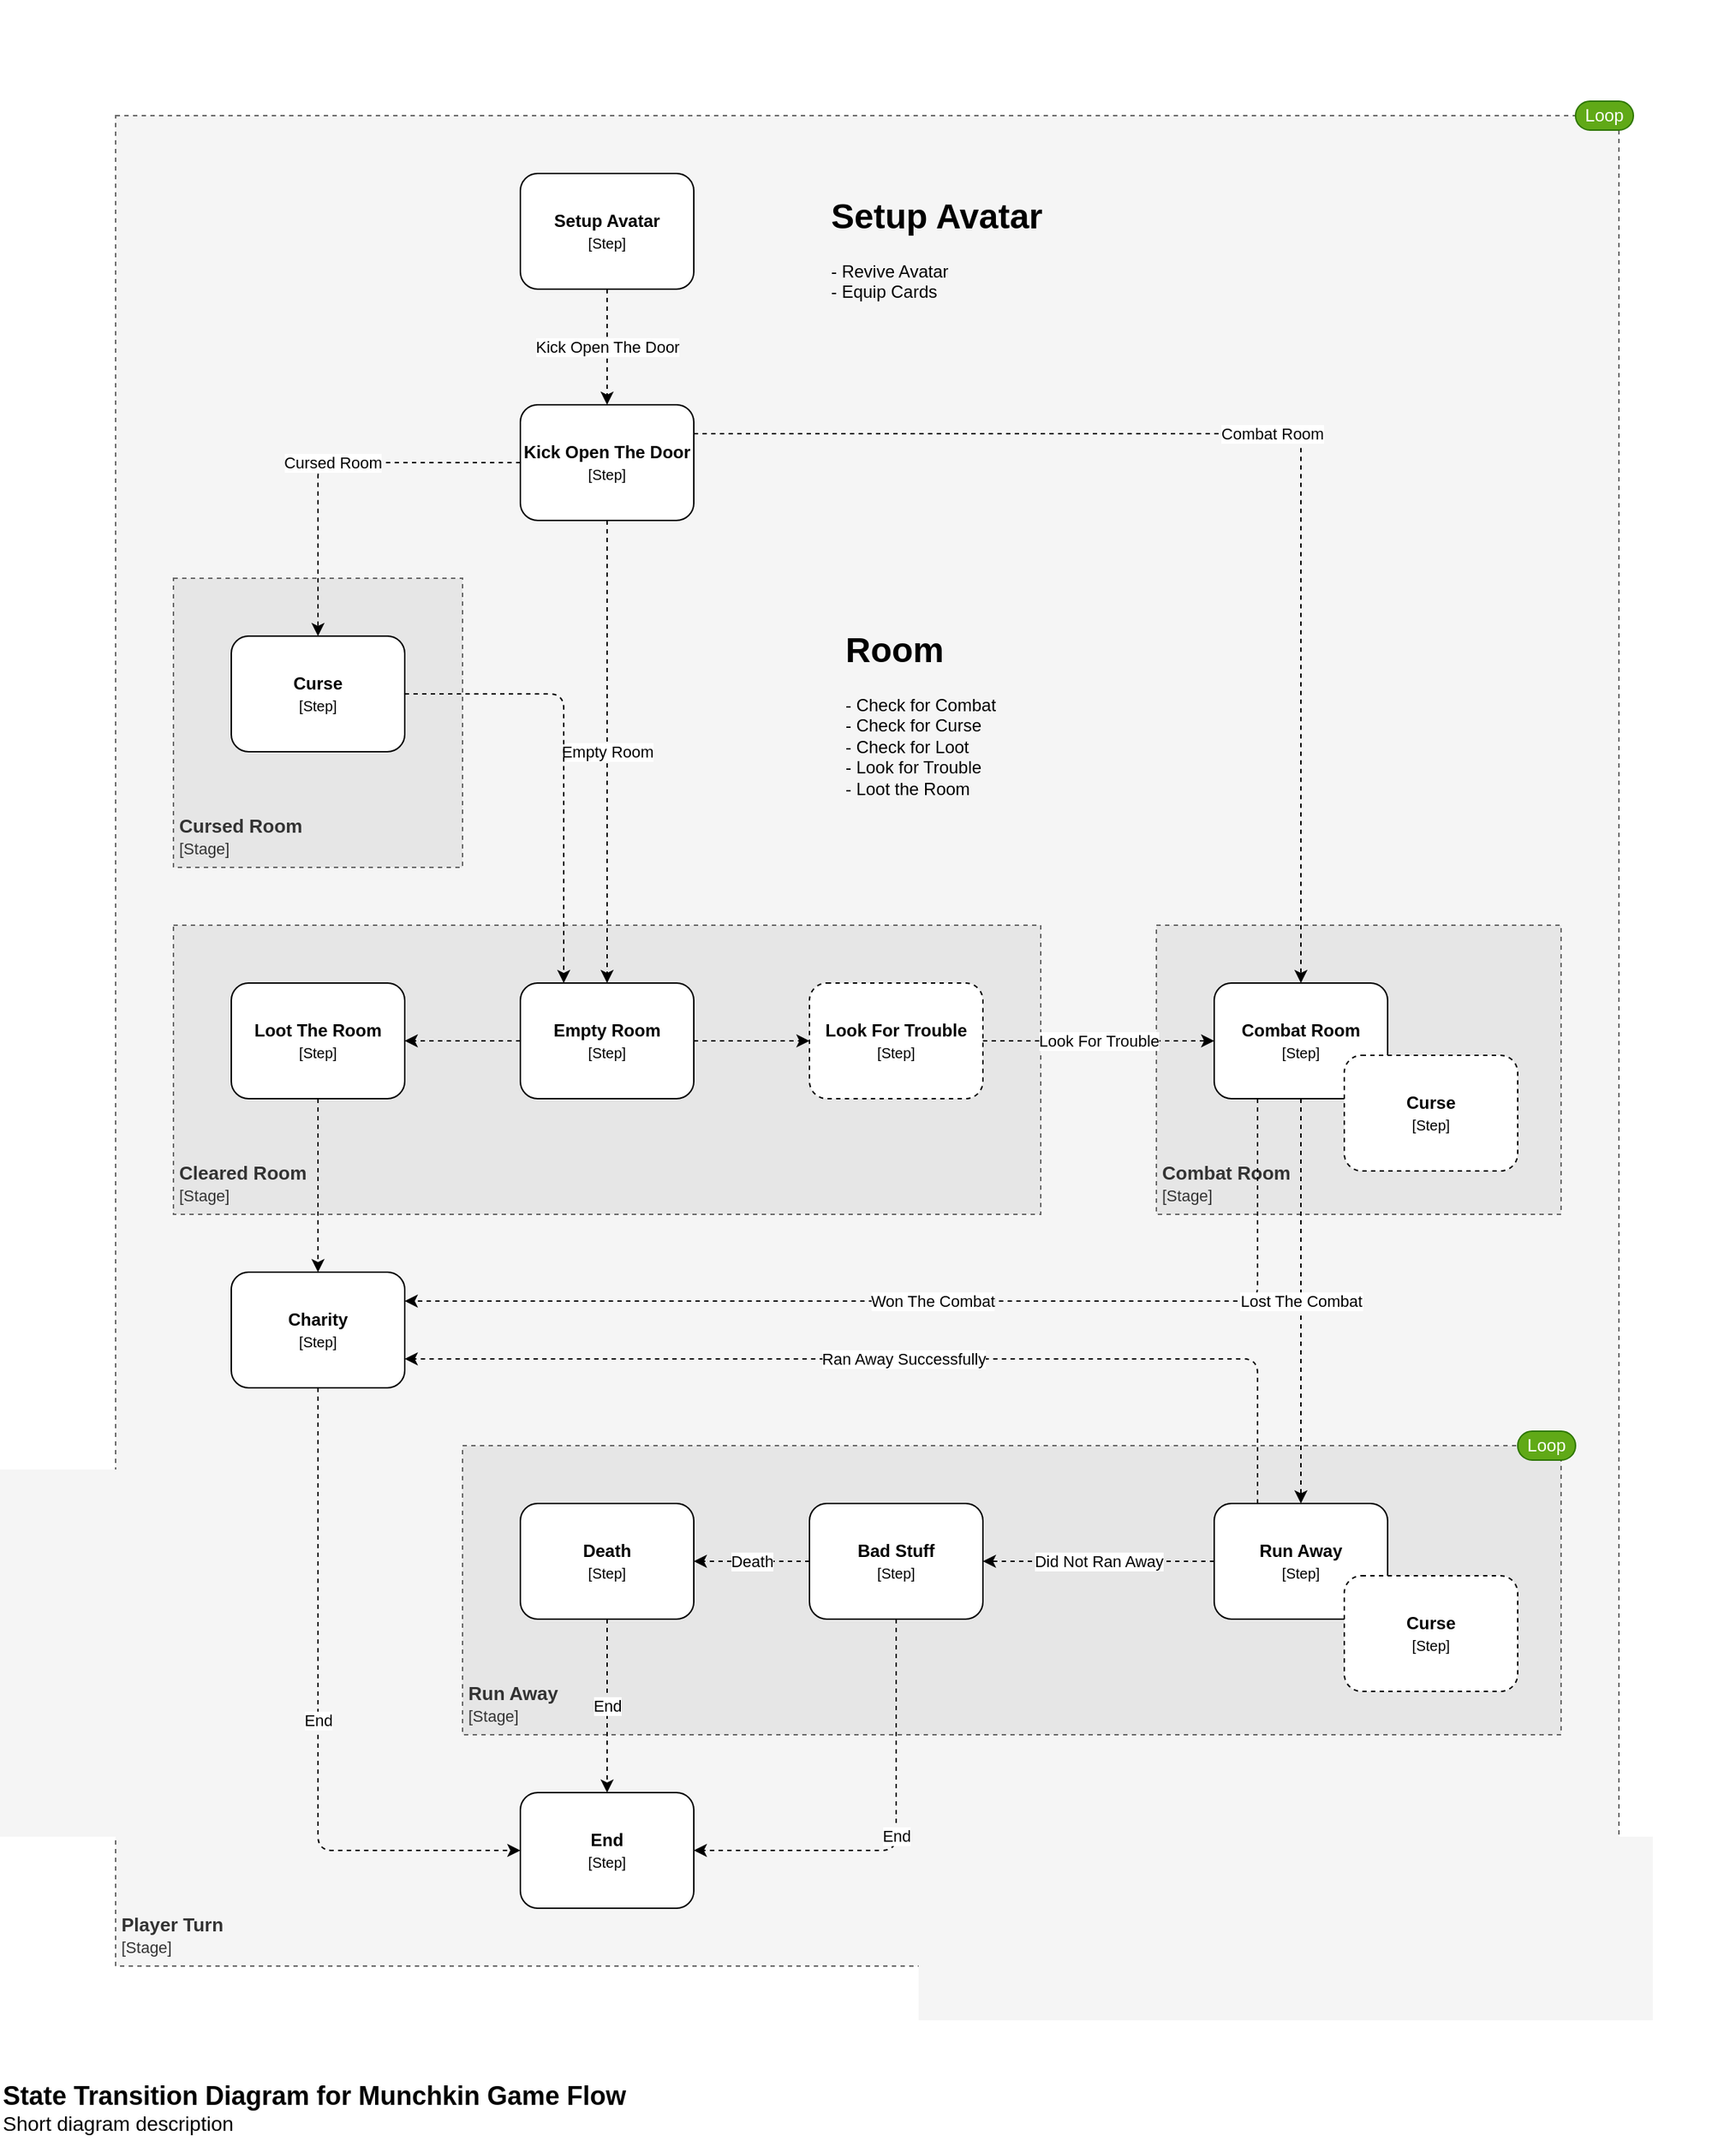 <mxfile version="14.6.13" type="device" pages="3"><diagram name="component.state.player-turn" id="JxhBDAJsWjm5EB3mhxBS"><mxGraphModel dx="1822" dy="1222" grid="1" gridSize="10" guides="1" tooltips="1" connect="1" arrows="1" fold="1" page="0" pageScale="1" pageWidth="850" pageHeight="1100" math="0" shadow="0"><root><mxCell id="R-6OiblIABBGh348gbPo-0"/><mxCell id="R-6OiblIABBGh348gbPo-1" parent="R-6OiblIABBGh348gbPo-0"/><mxCell id="R-6OiblIABBGh348gbPo-2" value="&lt;b&gt;&lt;font style=&quot;font-size: 18px&quot;&gt;State Transition Diagram for Munchkin Game Flow&lt;/font&gt;&lt;/b&gt;&lt;br&gt;&lt;font style=&quot;font-size: 14px&quot;&gt;Short diagram description&lt;/font&gt;" style="rounded=0;whiteSpace=wrap;html=1;verticalAlign=bottom;align=left;strokeColor=none;" parent="R-6OiblIABBGh348gbPo-1" vertex="1"><mxGeometry x="-280" y="-240" width="1200" height="1480" as="geometry"/></mxCell><mxCell id="gaKU9POzRm-FuLPT-XzP-1" value="&lt;b&gt;&lt;font style=&quot;font-size: 13px&quot;&gt;Player Turn&lt;/font&gt;&lt;/b&gt;&lt;br style=&quot;font-size: 12px&quot;&gt;&lt;font style=&quot;font-size: 11px&quot;&gt;[Stage]&lt;/font&gt;" style="rounded=0;whiteSpace=wrap;html=1;dashed=1;verticalAlign=bottom;align=left;fontSize=12;fontColor=#333333;spacingBottom=4;spacingLeft=2;strokeColor=#666666;fillColor=#f5f5f5;" parent="R-6OiblIABBGh348gbPo-1" vertex="1"><mxGeometry x="-200" y="-160" width="1040" height="1280" as="geometry"/></mxCell><mxCell id="R-6OiblIABBGh348gbPo-3" value="Kick Open The Door" style="endArrow=classic;html=1;dashed=1;edgeStyle=orthogonalEdgeStyle;" parent="R-6OiblIABBGh348gbPo-1" source="R-6OiblIABBGh348gbPo-20" target="R-6OiblIABBGh348gbPo-4" edge="1"><mxGeometry width="50" height="50" relative="1" as="geometry"><mxPoint x="60" y="-40" as="sourcePoint"/><mxPoint x="130" y="-50" as="targetPoint"/></mxGeometry></mxCell><mxCell id="R-6OiblIABBGh348gbPo-4" value="&lt;b&gt;Kick Open The Door&lt;br&gt;&lt;/b&gt;&lt;font style=&quot;font-size: 10px&quot;&gt;[Step]&lt;br&gt;&lt;/font&gt;" style="rounded=1;whiteSpace=wrap;html=1;align=center;" parent="R-6OiblIABBGh348gbPo-1" vertex="1"><mxGeometry x="80" y="40" width="120" height="80" as="geometry"/></mxCell><mxCell id="R-6OiblIABBGh348gbPo-13" value="&lt;b&gt;End&lt;br&gt;&lt;/b&gt;&lt;font style=&quot;font-size: 10px&quot;&gt;[Step]&lt;br&gt;&lt;/font&gt;" style="rounded=1;whiteSpace=wrap;html=1;align=center;" parent="R-6OiblIABBGh348gbPo-1" vertex="1"><mxGeometry x="80" y="1000" width="120" height="80" as="geometry"/></mxCell><mxCell id="R-6OiblIABBGh348gbPo-20" value="&lt;b&gt;Setup Avatar&lt;br&gt;&lt;/b&gt;&lt;font style=&quot;font-size: 10px&quot;&gt;[Step]&lt;br&gt;&lt;/font&gt;" style="rounded=1;whiteSpace=wrap;html=1;align=center;" parent="R-6OiblIABBGh348gbPo-1" vertex="1"><mxGeometry x="80" y="-120" width="120" height="80" as="geometry"/></mxCell><mxCell id="R-6OiblIABBGh348gbPo-24" value="&lt;b&gt;Charity&lt;br&gt;&lt;/b&gt;&lt;font style=&quot;font-size: 10px&quot;&gt;[Step]&lt;br&gt;&lt;/font&gt;" style="rounded=1;whiteSpace=wrap;html=1;align=center;" parent="R-6OiblIABBGh348gbPo-1" vertex="1"><mxGeometry x="-120" y="640" width="120" height="80" as="geometry"/></mxCell><mxCell id="R-6OiblIABBGh348gbPo-26" value="End" style="endArrow=classic;html=1;dashed=1;edgeStyle=orthogonalEdgeStyle;exitX=0.5;exitY=1;exitDx=0;exitDy=0;entryX=0;entryY=0.5;entryDx=0;entryDy=0;" parent="R-6OiblIABBGh348gbPo-1" source="R-6OiblIABBGh348gbPo-24" target="R-6OiblIABBGh348gbPo-13" edge="1"><mxGeometry width="50" height="50" relative="1" as="geometry"><mxPoint x="-670" y="930" as="sourcePoint"/><mxPoint x="-590" y="850" as="targetPoint"/></mxGeometry></mxCell><mxCell id="R-6OiblIABBGh348gbPo-29" value="&lt;h1&gt;Setup Avatar&lt;/h1&gt;&lt;p&gt;- Revive Avatar&lt;br&gt;- Equip Cards&lt;/p&gt;" style="text;html=1;strokeColor=none;fillColor=none;spacing=5;spacingTop=-20;whiteSpace=wrap;overflow=hidden;rounded=0;" parent="R-6OiblIABBGh348gbPo-1" vertex="1"><mxGeometry x="290" y="-110" width="190" height="120" as="geometry"/></mxCell><mxCell id="R-6OiblIABBGh348gbPo-31" value="&lt;h1&gt;Room&lt;/h1&gt;&lt;p&gt;- Check for Combat&lt;br&gt;- Check for Curse&lt;br&gt;- Check for Loot&lt;br&gt;- Look for Trouble&lt;br&gt;- Loot the Room&lt;/p&gt;" style="text;html=1;strokeColor=none;fillColor=none;spacing=5;spacingTop=-20;whiteSpace=wrap;overflow=hidden;rounded=0;" parent="R-6OiblIABBGh348gbPo-1" vertex="1"><mxGeometry x="300" y="190" width="190" height="120" as="geometry"/></mxCell><mxCell id="gaKU9POzRm-FuLPT-XzP-3" value="Loop" style="rounded=1;whiteSpace=wrap;html=1;labelBackgroundColor=none;sketch=0;fillColor=#60a917;fontColor=#ffffff;strokeColor=#2D7600;arcSize=50;" parent="R-6OiblIABBGh348gbPo-1" vertex="1"><mxGeometry x="810" y="-170" width="40" height="20" as="geometry"/></mxCell><mxCell id="fQaeyvBMQwcTEUmQ8jRX-0" value="&lt;b&gt;&lt;font style=&quot;font-size: 13px&quot;&gt;Cleared Room&lt;/font&gt;&lt;/b&gt;&lt;br style=&quot;font-size: 12px&quot;&gt;&lt;font style=&quot;font-size: 11px&quot;&gt;[Stage]&lt;/font&gt;" style="rounded=0;whiteSpace=wrap;html=1;dashed=1;verticalAlign=bottom;align=left;fontSize=12;spacingBottom=4;spacingLeft=2;strokeColor=#666666;fontColor=#333333;fillColor=#E6E6E6;" parent="R-6OiblIABBGh348gbPo-1" vertex="1"><mxGeometry x="-160" y="400" width="600" height="200" as="geometry"/></mxCell><mxCell id="gJ0dRC4N9yL77F6TW653-0" value="" style="endArrow=classic;html=1;dashed=1;edgeStyle=orthogonalEdgeStyle;exitX=0.5;exitY=1;exitDx=0;exitDy=0;" parent="R-6OiblIABBGh348gbPo-1" source="gaKU9POzRm-FuLPT-XzP-13" target="R-6OiblIABBGh348gbPo-24" edge="1"><mxGeometry width="50" height="50" relative="1" as="geometry"><mxPoint x="40" y="610" as="sourcePoint"/><mxPoint x="-350" y="770" as="targetPoint"/></mxGeometry></mxCell><mxCell id="gaKU9POzRm-FuLPT-XzP-16" value="&lt;b&gt;Empty Room&lt;br&gt;&lt;/b&gt;&lt;font style=&quot;font-size: 10px&quot;&gt;[Step]&lt;br&gt;&lt;/font&gt;" style="rounded=1;whiteSpace=wrap;html=1;align=center;" parent="R-6OiblIABBGh348gbPo-1" vertex="1"><mxGeometry x="80" y="440" width="120" height="80" as="geometry"/></mxCell><mxCell id="gaKU9POzRm-FuLPT-XzP-18" value="&lt;b&gt;Look For Trouble&lt;br&gt;&lt;/b&gt;&lt;font style=&quot;font-size: 10px&quot;&gt;[Step]&lt;br&gt;&lt;/font&gt;" style="rounded=1;whiteSpace=wrap;html=1;align=center;dashed=1;" parent="R-6OiblIABBGh348gbPo-1" vertex="1"><mxGeometry x="280" y="440" width="120" height="80" as="geometry"/></mxCell><mxCell id="gaKU9POzRm-FuLPT-XzP-13" value="&lt;b&gt;Loot The Room&lt;br&gt;&lt;/b&gt;&lt;font style=&quot;font-size: 10px&quot;&gt;[Step]&lt;br&gt;&lt;/font&gt;" style="rounded=1;whiteSpace=wrap;html=1;align=center;" parent="R-6OiblIABBGh348gbPo-1" vertex="1"><mxGeometry x="-120" y="440" width="120" height="80" as="geometry"/></mxCell><mxCell id="fQaeyvBMQwcTEUmQ8jRX-2" value="" style="endArrow=classic;html=1;dashed=1;edgeStyle=orthogonalEdgeStyle;" parent="R-6OiblIABBGh348gbPo-1" source="gaKU9POzRm-FuLPT-XzP-16" target="gaKU9POzRm-FuLPT-XzP-18" edge="1"><mxGeometry width="50" height="50" relative="1" as="geometry"><mxPoint x="160" y="420" as="sourcePoint"/><mxPoint x="160" y="660" as="targetPoint"/></mxGeometry></mxCell><mxCell id="fQaeyvBMQwcTEUmQ8jRX-3" value="" style="endArrow=classic;html=1;dashed=1;edgeStyle=orthogonalEdgeStyle;" parent="R-6OiblIABBGh348gbPo-1" source="gaKU9POzRm-FuLPT-XzP-16" target="gaKU9POzRm-FuLPT-XzP-13" edge="1"><mxGeometry width="50" height="50" relative="1" as="geometry"><mxPoint x="150" y="530" as="sourcePoint"/><mxPoint x="150" y="770" as="targetPoint"/></mxGeometry></mxCell><mxCell id="R-6OiblIABBGh348gbPo-25" value="Empty Room" style="endArrow=classic;html=1;dashed=1;edgeStyle=orthogonalEdgeStyle;entryX=0.5;entryY=0;entryDx=0;entryDy=0;" parent="R-6OiblIABBGh348gbPo-1" source="R-6OiblIABBGh348gbPo-4" target="gaKU9POzRm-FuLPT-XzP-16" edge="1"><mxGeometry width="50" height="50" relative="1" as="geometry"><mxPoint x="-420" y="480" as="sourcePoint"/><mxPoint x="-640" y="500" as="targetPoint"/></mxGeometry></mxCell><mxCell id="fQaeyvBMQwcTEUmQ8jRX-4" value="&lt;b&gt;&lt;font style=&quot;font-size: 13px&quot;&gt;Cursed Room&lt;/font&gt;&lt;/b&gt;&lt;br style=&quot;font-size: 12px&quot;&gt;&lt;font style=&quot;font-size: 11px&quot;&gt;[Stage]&lt;/font&gt;" style="rounded=0;whiteSpace=wrap;html=1;dashed=1;verticalAlign=bottom;align=left;fontSize=12;spacingBottom=4;spacingLeft=2;strokeColor=#666666;fontColor=#333333;fillColor=#E6E6E6;" parent="R-6OiblIABBGh348gbPo-1" vertex="1"><mxGeometry x="-160" y="160" width="200" height="200" as="geometry"/></mxCell><mxCell id="gaKU9POzRm-FuLPT-XzP-20" value="&lt;b&gt;Curse&lt;br&gt;&lt;/b&gt;&lt;font style=&quot;font-size: 10px&quot;&gt;[Step]&lt;br&gt;&lt;/font&gt;" style="rounded=1;whiteSpace=wrap;html=1;align=center;" parent="R-6OiblIABBGh348gbPo-1" vertex="1"><mxGeometry x="-120" y="200" width="120" height="80" as="geometry"/></mxCell><mxCell id="fQaeyvBMQwcTEUmQ8jRX-1" value="" style="endArrow=classic;html=1;dashed=1;edgeStyle=orthogonalEdgeStyle;entryX=0.25;entryY=0;entryDx=0;entryDy=0;" parent="R-6OiblIABBGh348gbPo-1" source="gaKU9POzRm-FuLPT-XzP-20" target="gaKU9POzRm-FuLPT-XzP-16" edge="1"><mxGeometry width="50" height="50" relative="1" as="geometry"><mxPoint x="150" y="290" as="sourcePoint"/><mxPoint x="150" y="530" as="targetPoint"/></mxGeometry></mxCell><mxCell id="R-6OiblIABBGh348gbPo-10" value="Cursed Room" style="endArrow=classic;html=1;dashed=1;edgeStyle=orthogonalEdgeStyle;exitX=0;exitY=0.5;exitDx=0;exitDy=0;" parent="R-6OiblIABBGh348gbPo-1" source="R-6OiblIABBGh348gbPo-4" target="gaKU9POzRm-FuLPT-XzP-20" edge="1"><mxGeometry width="50" height="50" relative="1" as="geometry"><mxPoint x="160" y="280" as="sourcePoint"/><mxPoint x="740" y="250" as="targetPoint"/></mxGeometry></mxCell><mxCell id="fQaeyvBMQwcTEUmQ8jRX-5" value="&lt;b&gt;&lt;font style=&quot;font-size: 13px&quot;&gt;Combat Room&lt;/font&gt;&lt;/b&gt;&lt;br style=&quot;font-size: 12px&quot;&gt;&lt;font style=&quot;font-size: 11px&quot;&gt;[Stage]&lt;/font&gt;" style="rounded=0;whiteSpace=wrap;html=1;dashed=1;verticalAlign=bottom;align=left;fontSize=12;spacingBottom=4;spacingLeft=2;strokeColor=#666666;fontColor=#333333;fillColor=#E6E6E6;" parent="R-6OiblIABBGh348gbPo-1" vertex="1"><mxGeometry x="520" y="400" width="280" height="200" as="geometry"/></mxCell><mxCell id="R-6OiblIABBGh348gbPo-7" value="&lt;b&gt;Combat Room&lt;br&gt;&lt;/b&gt;&lt;font style=&quot;font-size: 10px&quot;&gt;[Step]&lt;br&gt;&lt;/font&gt;" style="rounded=1;whiteSpace=wrap;html=1;align=center;" parent="R-6OiblIABBGh348gbPo-1" vertex="1"><mxGeometry x="560" y="440" width="120" height="80" as="geometry"/></mxCell><mxCell id="gaKU9POzRm-FuLPT-XzP-21" value="&lt;b&gt;Curse&lt;br&gt;&lt;/b&gt;&lt;font style=&quot;font-size: 10px&quot;&gt;[Step]&lt;br&gt;&lt;/font&gt;" style="rounded=1;whiteSpace=wrap;html=1;align=center;dashed=1;" parent="R-6OiblIABBGh348gbPo-1" vertex="1"><mxGeometry x="650" y="490" width="120" height="80" as="geometry"/></mxCell><mxCell id="R-6OiblIABBGh348gbPo-11" value="Look For Trouble" style="endArrow=classic;html=1;dashed=1;edgeStyle=orthogonalEdgeStyle;" parent="R-6OiblIABBGh348gbPo-1" source="gaKU9POzRm-FuLPT-XzP-18" target="R-6OiblIABBGh348gbPo-7" edge="1"><mxGeometry width="50" height="50" relative="1" as="geometry"><mxPoint x="260" y="290" as="sourcePoint"/><mxPoint x="340" y="210" as="targetPoint"/></mxGeometry></mxCell><mxCell id="YIeZDtlEvNB0CyZ5gCRE-4" value="Combat Room" style="endArrow=classic;html=1;dashed=1;edgeStyle=orthogonalEdgeStyle;exitX=1;exitY=0.25;exitDx=0;exitDy=0;" parent="R-6OiblIABBGh348gbPo-1" source="R-6OiblIABBGh348gbPo-4" target="R-6OiblIABBGh348gbPo-7" edge="1"><mxGeometry width="50" height="50" relative="1" as="geometry"><mxPoint x="-60" y="160" as="sourcePoint"/><mxPoint x="-60" y="400" as="targetPoint"/></mxGeometry></mxCell><mxCell id="R-6OiblIABBGh348gbPo-27" value="Won The Combat" style="endArrow=classic;html=1;dashed=1;edgeStyle=orthogonalEdgeStyle;exitX=0.25;exitY=1;exitDx=0;exitDy=0;entryX=1;entryY=0.25;entryDx=0;entryDy=0;" parent="R-6OiblIABBGh348gbPo-1" source="R-6OiblIABBGh348gbPo-7" target="R-6OiblIABBGh348gbPo-24" edge="1"><mxGeometry width="50" height="50" relative="1" as="geometry"><mxPoint x="-740" y="720" as="sourcePoint"/><mxPoint x="-660" y="640" as="targetPoint"/></mxGeometry></mxCell><mxCell id="VNAOGklJYLJRtleXvOhZ-0" value="&lt;b&gt;&lt;font style=&quot;font-size: 13px&quot;&gt;Run Away&lt;/font&gt;&lt;/b&gt;&lt;br style=&quot;font-size: 12px&quot;&gt;&lt;font style=&quot;font-size: 11px&quot;&gt;[Stage]&lt;/font&gt;" style="rounded=0;whiteSpace=wrap;html=1;dashed=1;verticalAlign=bottom;align=left;fontSize=12;spacingBottom=4;spacingLeft=2;strokeColor=#666666;fontColor=#333333;fillColor=#E6E6E6;" parent="R-6OiblIABBGh348gbPo-1" vertex="1"><mxGeometry x="40" y="760" width="760" height="200" as="geometry"/></mxCell><mxCell id="fQaeyvBMQwcTEUmQ8jRX-8" value="&lt;b&gt;Death&lt;br&gt;&lt;/b&gt;&lt;font style=&quot;font-size: 10px&quot;&gt;[Step]&lt;br&gt;&lt;/font&gt;" style="rounded=1;whiteSpace=wrap;html=1;align=center;" parent="R-6OiblIABBGh348gbPo-1" vertex="1"><mxGeometry x="80" y="800" width="120" height="80" as="geometry"/></mxCell><mxCell id="YIeZDtlEvNB0CyZ5gCRE-1" value="&lt;b&gt;Bad Stuff&lt;br&gt;&lt;/b&gt;&lt;font style=&quot;font-size: 10px&quot;&gt;[Step]&lt;br&gt;&lt;/font&gt;" style="rounded=1;whiteSpace=wrap;html=1;align=center;" parent="R-6OiblIABBGh348gbPo-1" vertex="1"><mxGeometry x="280" y="800" width="120" height="80" as="geometry"/></mxCell><mxCell id="YIeZDtlEvNB0CyZ5gCRE-3" value="End" style="endArrow=classic;html=1;dashed=1;edgeStyle=orthogonalEdgeStyle;" parent="R-6OiblIABBGh348gbPo-1" source="fQaeyvBMQwcTEUmQ8jRX-8" target="R-6OiblIABBGh348gbPo-13" edge="1"><mxGeometry width="50" height="50" relative="1" as="geometry"><mxPoint x="370" y="1150" as="sourcePoint"/><mxPoint x="450" y="1070" as="targetPoint"/></mxGeometry></mxCell><mxCell id="R-6OiblIABBGh348gbPo-8" value="&lt;b&gt;Run Away&lt;br&gt;&lt;/b&gt;&lt;font style=&quot;font-size: 10px&quot;&gt;[Step]&lt;br&gt;&lt;/font&gt;" style="rounded=1;whiteSpace=wrap;html=1;align=center;" parent="R-6OiblIABBGh348gbPo-1" vertex="1"><mxGeometry x="560" y="800" width="120" height="80" as="geometry"/></mxCell><mxCell id="gaKU9POzRm-FuLPT-XzP-22" value="&lt;b&gt;Curse&lt;br&gt;&lt;/b&gt;&lt;font style=&quot;font-size: 10px&quot;&gt;[Step]&lt;br&gt;&lt;/font&gt;" style="rounded=1;whiteSpace=wrap;html=1;align=center;dashed=1;" parent="R-6OiblIABBGh348gbPo-1" vertex="1"><mxGeometry x="650" y="850" width="120" height="80" as="geometry"/></mxCell><mxCell id="YIeZDtlEvNB0CyZ5gCRE-2" value="Did Not Ran Away" style="endArrow=classic;html=1;dashed=1;edgeStyle=orthogonalEdgeStyle;entryX=1;entryY=0.5;entryDx=0;entryDy=0;exitX=0;exitY=0.5;exitDx=0;exitDy=0;" parent="R-6OiblIABBGh348gbPo-1" source="R-6OiblIABBGh348gbPo-8" target="YIeZDtlEvNB0CyZ5gCRE-1" edge="1"><mxGeometry width="50" height="50" relative="1" as="geometry"><mxPoint x="320" y="910" as="sourcePoint"/><mxPoint x="-420" y="670" as="targetPoint"/></mxGeometry></mxCell><mxCell id="fQaeyvBMQwcTEUmQ8jRX-9" value="Death" style="endArrow=classic;html=1;dashed=1;edgeStyle=orthogonalEdgeStyle;" parent="R-6OiblIABBGh348gbPo-1" source="YIeZDtlEvNB0CyZ5gCRE-1" target="fQaeyvBMQwcTEUmQ8jRX-8" edge="1"><mxGeometry width="50" height="50" relative="1" as="geometry"><mxPoint x="150" y="890" as="sourcePoint"/><mxPoint x="150" y="1010" as="targetPoint"/></mxGeometry></mxCell><mxCell id="fQaeyvBMQwcTEUmQ8jRX-10" value="End" style="endArrow=classic;html=1;dashed=1;edgeStyle=orthogonalEdgeStyle;entryX=1;entryY=0.5;entryDx=0;entryDy=0;exitX=0.5;exitY=1;exitDx=0;exitDy=0;" parent="R-6OiblIABBGh348gbPo-1" source="YIeZDtlEvNB0CyZ5gCRE-1" target="R-6OiblIABBGh348gbPo-13" edge="1"><mxGeometry width="50" height="50" relative="1" as="geometry"><mxPoint x="150" y="890" as="sourcePoint"/><mxPoint x="150" y="1010" as="targetPoint"/></mxGeometry></mxCell><mxCell id="gaKU9POzRm-FuLPT-XzP-2" value="Loop" style="rounded=1;whiteSpace=wrap;html=1;labelBackgroundColor=none;sketch=0;fillColor=#60a917;fontColor=#ffffff;strokeColor=#2D7600;arcSize=50;" parent="R-6OiblIABBGh348gbPo-1" vertex="1"><mxGeometry x="770" y="750" width="40" height="20" as="geometry"/></mxCell><mxCell id="R-6OiblIABBGh348gbPo-12" value="Lost The Combat" style="endArrow=classic;html=1;dashed=1;edgeStyle=orthogonalEdgeStyle;" parent="R-6OiblIABBGh348gbPo-1" source="R-6OiblIABBGh348gbPo-7" target="R-6OiblIABBGh348gbPo-8" edge="1"><mxGeometry width="50" height="50" relative="1" as="geometry"><mxPoint x="-240" y="750" as="sourcePoint"/><mxPoint x="-160" y="670" as="targetPoint"/></mxGeometry></mxCell><mxCell id="R-6OiblIABBGh348gbPo-19" value="Ran Away Successfully" style="endArrow=classic;html=1;dashed=1;edgeStyle=orthogonalEdgeStyle;exitX=0.25;exitY=0;exitDx=0;exitDy=0;entryX=1;entryY=0.75;entryDx=0;entryDy=0;" parent="R-6OiblIABBGh348gbPo-1" source="R-6OiblIABBGh348gbPo-8" target="R-6OiblIABBGh348gbPo-24" edge="1"><mxGeometry width="50" height="50" relative="1" as="geometry"><mxPoint x="-400" y="620" as="sourcePoint"/><mxPoint x="-320" y="540" as="targetPoint"/></mxGeometry></mxCell></root></mxGraphModel></diagram><diagram id="Im3VR3nN-qH2-dpA85Vk" name="orleans.grains.communication"><mxGraphModel dx="1822" dy="822" grid="1" gridSize="10" guides="1" tooltips="1" connect="1" arrows="1" fold="1" page="0" pageScale="1" pageWidth="850" pageHeight="1100" math="0" shadow="0"><root><mxCell id="dSNGn81zlRnS_wXbjvsk-0"/><mxCell id="dSNGn81zlRnS_wXbjvsk-1" parent="dSNGn81zlRnS_wXbjvsk-0"/><mxCell id="dSNGn81zlRnS_wXbjvsk-22" value="&lt;b&gt;&lt;font style=&quot;font-size: 18px&quot;&gt;Relationship Diagram for Munchkin Entity Grains&lt;/font&gt;&lt;/b&gt;&lt;br&gt;&lt;font style=&quot;font-size: 14px&quot;&gt;Short diagram description&lt;/font&gt;" style="rounded=0;whiteSpace=wrap;html=1;verticalAlign=bottom;align=left;strokeColor=none;" parent="dSNGn81zlRnS_wXbjvsk-1" vertex="1"><mxGeometry x="-80" y="80" width="1480" height="1160" as="geometry"/></mxCell><mxCell id="dSNGn81zlRnS_wXbjvsk-2" value="&lt;b&gt;Table&lt;br&gt;&lt;/b&gt;&lt;font style=&quot;font-size: 10px&quot;&gt;[Component: IGran]&lt;br&gt;&lt;/font&gt;" style="rounded=1;whiteSpace=wrap;html=1;fillColor=#0050ef;strokeColor=#001DBC;fontColor=#ffffff;align=center;" parent="dSNGn81zlRnS_wXbjvsk-1" vertex="1"><mxGeometry x="400" y="640" width="120" height="80" as="geometry"/></mxCell><mxCell id="dSNGn81zlRnS_wXbjvsk-3" value="&lt;b&gt;Card&lt;br&gt;&lt;/b&gt;&lt;font style=&quot;font-size: 10px&quot;&gt;[Component: IGran]&lt;br&gt;&lt;/font&gt;" style="rounded=1;whiteSpace=wrap;html=1;fillColor=#0050ef;strokeColor=#001DBC;fontColor=#ffffff;align=center;" parent="dSNGn81zlRnS_wXbjvsk-1" vertex="1"><mxGeometry x="200" y="1040" width="120" height="80" as="geometry"/></mxCell><mxCell id="dSNGn81zlRnS_wXbjvsk-4" value="&lt;b&gt;Player&lt;br&gt;&lt;/b&gt;&lt;font style=&quot;font-size: 10px&quot;&gt;[Component: IGran]&lt;br&gt;&lt;/font&gt;" style="rounded=1;whiteSpace=wrap;html=1;fillColor=#0050ef;strokeColor=#001DBC;fontColor=#ffffff;align=center;" parent="dSNGn81zlRnS_wXbjvsk-1" vertex="1"><mxGeometry x="600" y="1040" width="120" height="80" as="geometry"/></mxCell><mxCell id="dSNGn81zlRnS_wXbjvsk-6" value="Call&lt;br&gt;&lt;font style=&quot;font-size: 10px&quot;&gt;[Network]&lt;/font&gt;" style="endArrow=classic;html=1;edgeStyle=orthogonalEdgeStyle;entryX=0;entryY=0.75;entryDx=0;entryDy=0;exitX=0.5;exitY=0;exitDx=0;exitDy=0;" parent="dSNGn81zlRnS_wXbjvsk-1" source="dSNGn81zlRnS_wXbjvsk-3" target="dSNGn81zlRnS_wXbjvsk-2" edge="1"><mxGeometry width="50" height="50" relative="1" as="geometry"><mxPoint x="180" y="830" as="sourcePoint"/><mxPoint x="260" y="750" as="targetPoint"/></mxGeometry></mxCell><mxCell id="dSNGn81zlRnS_wXbjvsk-7" value="Call&lt;br&gt;&lt;font style=&quot;font-size: 10px&quot;&gt;[Network]&lt;/font&gt;" style="endArrow=classic;html=1;edgeStyle=orthogonalEdgeStyle;exitX=0.5;exitY=0;exitDx=0;exitDy=0;entryX=1;entryY=0.75;entryDx=0;entryDy=0;" parent="dSNGn81zlRnS_wXbjvsk-1" source="dSNGn81zlRnS_wXbjvsk-4" target="dSNGn81zlRnS_wXbjvsk-2" edge="1"><mxGeometry width="50" height="50" relative="1" as="geometry"><mxPoint x="450" y="570" as="sourcePoint"/><mxPoint x="490" y="720" as="targetPoint"/></mxGeometry></mxCell><mxCell id="dSNGn81zlRnS_wXbjvsk-8" value="&lt;b&gt;Dungeon&lt;br&gt;&lt;/b&gt;&lt;font style=&quot;font-size: 10px&quot;&gt;[Component: IGran]&lt;br&gt;&lt;/font&gt;" style="rounded=1;whiteSpace=wrap;html=1;fillColor=#0050ef;strokeColor=#001DBC;fontColor=#ffffff;align=center;" parent="dSNGn81zlRnS_wXbjvsk-1" vertex="1"><mxGeometry x="400" y="840" width="120" height="80" as="geometry"/></mxCell><mxCell id="dSNGn81zlRnS_wXbjvsk-9" value="Use&lt;br&gt;&lt;font style=&quot;font-size: 10px&quot;&gt;[Reference]&lt;/font&gt;" style="endArrow=classic;html=1;dashed=1;edgeStyle=orthogonalEdgeStyle;" parent="dSNGn81zlRnS_wXbjvsk-1" source="dSNGn81zlRnS_wXbjvsk-2" target="dSNGn81zlRnS_wXbjvsk-8" edge="1"><mxGeometry width="50" height="50" relative="1" as="geometry"><mxPoint x="470" y="620" as="sourcePoint"/><mxPoint x="550" y="540" as="targetPoint"/></mxGeometry></mxCell><mxCell id="dSNGn81zlRnS_wXbjvsk-11" value="&lt;b&gt;User&lt;br&gt;&lt;/b&gt;&lt;font style=&quot;font-size: 10px&quot;&gt;[Component: IGran]&lt;br&gt;&lt;/font&gt;" style="rounded=1;whiteSpace=wrap;html=1;fillColor=#0050ef;strokeColor=#001DBC;fontColor=#ffffff;align=center;" parent="dSNGn81zlRnS_wXbjvsk-1" vertex="1"><mxGeometry x="1000" y="480" width="120" height="80" as="geometry"/></mxCell><mxCell id="dSNGn81zlRnS_wXbjvsk-12" value="&lt;b&gt;Game Room&lt;br&gt;&lt;/b&gt;&lt;font style=&quot;font-size: 10px&quot;&gt;[Component: IGran]&lt;br&gt;&lt;/font&gt;" style="rounded=1;whiteSpace=wrap;html=1;fillColor=#0050ef;strokeColor=#001DBC;fontColor=#ffffff;align=center;" parent="dSNGn81zlRnS_wXbjvsk-1" vertex="1"><mxGeometry x="1200" y="320" width="120" height="80" as="geometry"/></mxCell><mxCell id="dSNGn81zlRnS_wXbjvsk-13" value="&lt;b&gt;Stage&lt;br&gt;&lt;/b&gt;&lt;font style=&quot;font-size: 10px&quot;&gt;[Component: IGran]&lt;br&gt;&lt;/font&gt;" style="rounded=1;whiteSpace=wrap;html=1;fillColor=#0050ef;strokeColor=#001DBC;fontColor=#ffffff;align=center;" parent="dSNGn81zlRnS_wXbjvsk-1" vertex="1"><mxGeometry x="600" y="480" width="120" height="80" as="geometry"/></mxCell><mxCell id="dSNGn81zlRnS_wXbjvsk-14" value="Use&lt;br&gt;&lt;font style=&quot;font-size: 10px&quot;&gt;[Reference]&lt;/font&gt;" style="endArrow=classic;html=1;dashed=1;edgeStyle=orthogonalEdgeStyle;entryX=1;entryY=0.5;entryDx=0;entryDy=0;exitX=0.5;exitY=1;exitDx=0;exitDy=0;" parent="dSNGn81zlRnS_wXbjvsk-1" source="dSNGn81zlRnS_wXbjvsk-12" target="dSNGn81zlRnS_wXbjvsk-11" edge="1"><mxGeometry width="50" height="50" relative="1" as="geometry"><mxPoint x="370" y="860" as="sourcePoint"/><mxPoint x="450" y="780" as="targetPoint"/></mxGeometry></mxCell><mxCell id="dSNGn81zlRnS_wXbjvsk-16" value="&lt;b&gt;Game Engine&lt;br&gt;&lt;/b&gt;&lt;font style=&quot;font-size: 10px&quot;&gt;[Component: IGran]&lt;br&gt;&lt;/font&gt;" style="rounded=1;whiteSpace=wrap;html=1;fillColor=#0050ef;strokeColor=#001DBC;fontColor=#ffffff;align=center;" parent="dSNGn81zlRnS_wXbjvsk-1" vertex="1"><mxGeometry x="800" y="320" width="120" height="80" as="geometry"/></mxCell><mxCell id="dSNGn81zlRnS_wXbjvsk-19" value="Call&lt;br&gt;&lt;font style=&quot;font-size: 10px&quot;&gt;[Network]&lt;/font&gt;" style="endArrow=classic;html=1;edgeStyle=orthogonalEdgeStyle;entryX=1;entryY=0.5;entryDx=0;entryDy=0;exitX=0.5;exitY=1;exitDx=0;exitDy=0;" parent="dSNGn81zlRnS_wXbjvsk-1" source="dSNGn81zlRnS_wXbjvsk-16" target="dSNGn81zlRnS_wXbjvsk-13" edge="1"><mxGeometry width="50" height="50" relative="1" as="geometry"><mxPoint x="810" y="620" as="sourcePoint"/><mxPoint x="890" y="540" as="targetPoint"/></mxGeometry></mxCell><mxCell id="dSNGn81zlRnS_wXbjvsk-20" value="Call&lt;br&gt;&lt;font style=&quot;font-size: 10px&quot;&gt;[Network]&lt;/font&gt;" style="endArrow=classic;html=1;edgeStyle=orthogonalEdgeStyle;exitX=0;exitY=0.5;exitDx=0;exitDy=0;entryX=0.75;entryY=0;entryDx=0;entryDy=0;" parent="dSNGn81zlRnS_wXbjvsk-1" source="dSNGn81zlRnS_wXbjvsk-13" target="dSNGn81zlRnS_wXbjvsk-2" edge="1"><mxGeometry width="50" height="50" relative="1" as="geometry"><mxPoint x="680" y="490" as="sourcePoint"/><mxPoint x="760" y="410" as="targetPoint"/></mxGeometry></mxCell><mxCell id="dSNGn81zlRnS_wXbjvsk-21" value="Use&lt;br&gt;&lt;font style=&quot;font-size: 10px&quot;&gt;[Reference]&lt;/font&gt;" style="endArrow=classic;html=1;dashed=1;edgeStyle=orthogonalEdgeStyle;entryX=0.5;entryY=0;entryDx=0;entryDy=0;" parent="dSNGn81zlRnS_wXbjvsk-1" source="dSNGn81zlRnS_wXbjvsk-16" target="dSNGn81zlRnS_wXbjvsk-2" edge="1"><mxGeometry width="50" height="50" relative="1" as="geometry"><mxPoint x="750" y="590" as="sourcePoint"/><mxPoint x="830" y="510" as="targetPoint"/></mxGeometry></mxCell><mxCell id="4Hfikv-UBA2A7VXjmOVy-0" value="Call&lt;br&gt;&lt;font style=&quot;font-size: 10px&quot;&gt;[Network]&lt;/font&gt;" style="endArrow=classic;html=1;edgeStyle=orthogonalEdgeStyle;exitX=0.75;exitY=0;exitDx=0;exitDy=0;entryX=0;entryY=0.5;entryDx=0;entryDy=0;" parent="dSNGn81zlRnS_wXbjvsk-1" source="dSNGn81zlRnS_wXbjvsk-3" target="dSNGn81zlRnS_wXbjvsk-8" edge="1"><mxGeometry width="50" height="50" relative="1" as="geometry"><mxPoint x="-10" y="690" as="sourcePoint"/><mxPoint x="70" y="610" as="targetPoint"/></mxGeometry></mxCell><mxCell id="4Hfikv-UBA2A7VXjmOVy-1" value="&lt;b&gt;Game Engine Service&lt;br&gt;&lt;/b&gt;&lt;font style=&quot;font-size: 10px&quot;&gt;[Component]&lt;br&gt;&lt;/font&gt;" style="rounded=1;whiteSpace=wrap;html=1;fillColor=#0050ef;strokeColor=#001DBC;fontColor=#ffffff;align=center;" parent="dSNGn81zlRnS_wXbjvsk-1" vertex="1"><mxGeometry x="1000" y="160" width="120" height="80" as="geometry"/></mxCell><mxCell id="4Hfikv-UBA2A7VXjmOVy-2" value="Use&lt;br&gt;&lt;font style=&quot;font-size: 10px&quot;&gt;[Reference]&lt;/font&gt;" style="endArrow=classic;html=1;dashed=1;edgeStyle=orthogonalEdgeStyle;entryX=0.75;entryY=0;entryDx=0;entryDy=0;" parent="dSNGn81zlRnS_wXbjvsk-1" source="4Hfikv-UBA2A7VXjmOVy-1" target="dSNGn81zlRnS_wXbjvsk-16" edge="1"><mxGeometry width="50" height="50" relative="1" as="geometry"><mxPoint x="850" y="250" as="sourcePoint"/><mxPoint x="930" y="170" as="targetPoint"/></mxGeometry></mxCell><mxCell id="4Hfikv-UBA2A7VXjmOVy-3" value="Use&lt;br&gt;&lt;font style=&quot;font-size: 10px&quot;&gt;[Reference]&lt;/font&gt;" style="endArrow=classic;html=1;dashed=1;edgeStyle=orthogonalEdgeStyle;entryX=0.5;entryY=0;entryDx=0;entryDy=0;" parent="dSNGn81zlRnS_wXbjvsk-1" source="4Hfikv-UBA2A7VXjmOVy-1" target="dSNGn81zlRnS_wXbjvsk-11" edge="1"><mxGeometry width="50" height="50" relative="1" as="geometry"><mxPoint x="1190" y="400" as="sourcePoint"/><mxPoint x="1270" y="320" as="targetPoint"/></mxGeometry></mxCell><mxCell id="s6ow46q0DoFCibo5CEGo-0" value="Use&lt;br&gt;&lt;font style=&quot;font-size: 10px&quot;&gt;[Reference]&lt;/font&gt;" style="endArrow=classic;html=1;dashed=1;edgeStyle=orthogonalEdgeStyle;exitX=1;exitY=0.25;exitDx=0;exitDy=0;entryX=0.5;entryY=0;entryDx=0;entryDy=0;" edge="1" parent="dSNGn81zlRnS_wXbjvsk-1" source="dSNGn81zlRnS_wXbjvsk-2" target="s6ow46q0DoFCibo5CEGo-6"><mxGeometry width="50" height="50" relative="1" as="geometry"><mxPoint x="530" y="730" as="sourcePoint"/><mxPoint x="330" y="730" as="targetPoint"/></mxGeometry></mxCell><mxCell id="s6ow46q0DoFCibo5CEGo-1" value="Use&lt;br&gt;&lt;font style=&quot;font-size: 10px&quot;&gt;[Reference]&lt;/font&gt;" style="endArrow=classic;html=1;dashed=1;edgeStyle=orthogonalEdgeStyle;entryX=0.5;entryY=0;entryDx=0;entryDy=0;exitX=0;exitY=0.25;exitDx=0;exitDy=0;" edge="1" parent="dSNGn81zlRnS_wXbjvsk-1" source="dSNGn81zlRnS_wXbjvsk-2" target="s6ow46q0DoFCibo5CEGo-2"><mxGeometry width="50" height="50" relative="1" as="geometry"><mxPoint x="460" y="900" as="sourcePoint"/><mxPoint x="260" y="900" as="targetPoint"/></mxGeometry></mxCell><mxCell id="s6ow46q0DoFCibo5CEGo-2" value="&lt;b&gt;Card Deck&lt;br&gt;&lt;/b&gt;&lt;font style=&quot;font-size: 10px&quot;&gt;[Component: IGran]&lt;br&gt;&lt;/font&gt;" style="rounded=1;whiteSpace=wrap;html=1;fillColor=#0050ef;strokeColor=#001DBC;fontColor=#ffffff;align=center;" vertex="1" parent="dSNGn81zlRnS_wXbjvsk-1"><mxGeometry y="840" width="120" height="80" as="geometry"/></mxCell><mxCell id="s6ow46q0DoFCibo5CEGo-3" value="Use&lt;br&gt;&lt;font style=&quot;font-size: 10px&quot;&gt;[Reference]&lt;/font&gt;" style="endArrow=classic;html=1;dashed=1;edgeStyle=orthogonalEdgeStyle;entryX=0;entryY=0.5;entryDx=0;entryDy=0;exitX=0.5;exitY=1;exitDx=0;exitDy=0;" edge="1" parent="dSNGn81zlRnS_wXbjvsk-1" source="s6ow46q0DoFCibo5CEGo-2" target="dSNGn81zlRnS_wXbjvsk-3"><mxGeometry width="50" height="50" relative="1" as="geometry"><mxPoint x="450" y="710" as="sourcePoint"/><mxPoint x="320" y="760" as="targetPoint"/></mxGeometry></mxCell><mxCell id="s6ow46q0DoFCibo5CEGo-5" value="Use&lt;br&gt;&lt;font style=&quot;font-size: 10px&quot;&gt;[Reference]&lt;/font&gt;" style="endArrow=classic;html=1;dashed=1;edgeStyle=orthogonalEdgeStyle;exitX=1;exitY=0.5;exitDx=0;exitDy=0;" edge="1" parent="dSNGn81zlRnS_wXbjvsk-1" source="4Hfikv-UBA2A7VXjmOVy-1" target="dSNGn81zlRnS_wXbjvsk-12"><mxGeometry width="50" height="50" relative="1" as="geometry"><mxPoint x="1030" y="370" as="sourcePoint"/><mxPoint x="1030" y="650" as="targetPoint"/></mxGeometry></mxCell><mxCell id="s6ow46q0DoFCibo5CEGo-6" value="&lt;b&gt;Player Collection&lt;br&gt;&lt;/b&gt;&lt;font style=&quot;font-size: 10px&quot;&gt;[Component: IGran]&lt;br&gt;&lt;/font&gt;" style="rounded=1;whiteSpace=wrap;html=1;fillColor=#0050ef;strokeColor=#001DBC;fontColor=#ffffff;align=center;" vertex="1" parent="dSNGn81zlRnS_wXbjvsk-1"><mxGeometry x="800" y="840" width="120" height="80" as="geometry"/></mxCell><mxCell id="s6ow46q0DoFCibo5CEGo-7" value="Use&lt;br&gt;&lt;font style=&quot;font-size: 10px&quot;&gt;[Reference]&lt;/font&gt;" style="endArrow=classic;html=1;dashed=1;edgeStyle=orthogonalEdgeStyle;entryX=1;entryY=0.5;entryDx=0;entryDy=0;exitX=0.5;exitY=1;exitDx=0;exitDy=0;" edge="1" parent="dSNGn81zlRnS_wXbjvsk-1" source="s6ow46q0DoFCibo5CEGo-6" target="dSNGn81zlRnS_wXbjvsk-4"><mxGeometry width="50" height="50" relative="1" as="geometry"><mxPoint x="350" y="930" as="sourcePoint"/><mxPoint x="490" y="1030" as="targetPoint"/></mxGeometry></mxCell><mxCell id="s6ow46q0DoFCibo5CEGo-8" value="Call&lt;br&gt;&lt;font style=&quot;font-size: 10px&quot;&gt;[Network]&lt;/font&gt;" style="endArrow=classic;html=1;edgeStyle=orthogonalEdgeStyle;entryX=1;entryY=0.5;entryDx=0;entryDy=0;exitX=0.25;exitY=0;exitDx=0;exitDy=0;" edge="1" parent="dSNGn81zlRnS_wXbjvsk-1" source="dSNGn81zlRnS_wXbjvsk-4" target="dSNGn81zlRnS_wXbjvsk-8"><mxGeometry width="50" height="50" relative="1" as="geometry"><mxPoint x="610" y="1070" as="sourcePoint"/><mxPoint x="500" y="770" as="targetPoint"/></mxGeometry></mxCell><mxCell id="s6ow46q0DoFCibo5CEGo-10" value="Call&lt;br&gt;&lt;font style=&quot;font-size: 10px&quot;&gt;[Network]&lt;/font&gt;" style="endArrow=classic;html=1;edgeStyle=orthogonalEdgeStyle;entryX=0;entryY=0.25;entryDx=0;entryDy=0;exitX=1;exitY=0.25;exitDx=0;exitDy=0;" edge="1" parent="dSNGn81zlRnS_wXbjvsk-1" source="dSNGn81zlRnS_wXbjvsk-3" target="dSNGn81zlRnS_wXbjvsk-4"><mxGeometry width="50" height="50" relative="1" as="geometry"><mxPoint x="270" y="1050" as="sourcePoint"/><mxPoint x="410" y="710" as="targetPoint"/></mxGeometry></mxCell><mxCell id="s6ow46q0DoFCibo5CEGo-11" value="Call&lt;br&gt;&lt;font style=&quot;font-size: 10px&quot;&gt;[Network]&lt;/font&gt;" style="endArrow=classic;html=1;edgeStyle=orthogonalEdgeStyle;entryX=1;entryY=0.75;entryDx=0;entryDy=0;exitX=0;exitY=0.75;exitDx=0;exitDy=0;" edge="1" parent="dSNGn81zlRnS_wXbjvsk-1" source="dSNGn81zlRnS_wXbjvsk-4" target="dSNGn81zlRnS_wXbjvsk-3"><mxGeometry width="50" height="50" relative="1" as="geometry"><mxPoint x="410" y="1300" as="sourcePoint"/><mxPoint x="610" y="1070" as="targetPoint"/></mxGeometry></mxCell></root></mxGraphModel></diagram><diagram id="9XI5N7UPUt5lytTSLQpK" name="component.request-sink"><mxGraphModel dx="1422" dy="822" grid="1" gridSize="10" guides="1" tooltips="1" connect="1" arrows="1" fold="1" page="0" pageScale="1" pageWidth="850" pageHeight="1100" math="0" shadow="0"><root><mxCell id="dLhFZ0z70TnNjhkAtN2m-0"/><mxCell id="dLhFZ0z70TnNjhkAtN2m-1" parent="dLhFZ0z70TnNjhkAtN2m-0"/><mxCell id="-NLURU0mRCI0-AmfmzRN-3" value="User Interface" style="rounded=1;whiteSpace=wrap;html=1;verticalAlign=bottom;dashed=1;" parent="dLhFZ0z70TnNjhkAtN2m-1" vertex="1"><mxGeometry x="250" y="380" width="260" height="310" as="geometry"/></mxCell><mxCell id="dLhFZ0z70TnNjhkAtN2m-2" value="Source" style="rounded=1;whiteSpace=wrap;html=1;verticalAlign=top;dashed=1;" parent="dLhFZ0z70TnNjhkAtN2m-1" vertex="1"><mxGeometry x="280" y="280" width="200" height="90" as="geometry"/></mxCell><mxCell id="dLhFZ0z70TnNjhkAtN2m-3" value="Request Handler" style="rounded=1;whiteSpace=wrap;html=1;verticalAlign=bottom;dashed=1;" parent="dLhFZ0z70TnNjhkAtN2m-1" vertex="1"><mxGeometry x="270" y="390" width="220" height="270" as="geometry"/></mxCell><mxCell id="dLhFZ0z70TnNjhkAtN2m-4" value="Response&amp;lt;T&amp;gt;" style="rounded=1;whiteSpace=wrap;html=1;dashed=1;verticalAlign=middle;" parent="dLhFZ0z70TnNjhkAtN2m-1" vertex="1"><mxGeometry x="290" y="310" width="180" height="160" as="geometry"/></mxCell><mxCell id="CggYr2z8cueNc_YofEaQ-0" value="Task" style="rounded=1;whiteSpace=wrap;html=1;dashed=1;verticalAlign=middle;" parent="dLhFZ0z70TnNjhkAtN2m-1" vertex="1"><mxGeometry x="300" y="320" width="160" height="40" as="geometry"/></mxCell><mxCell id="-NLURU0mRCI0-AmfmzRN-2" value="Dynamic Action" style="rounded=1;whiteSpace=wrap;html=1;verticalAlign=bottom;dashed=1;" parent="dLhFZ0z70TnNjhkAtN2m-1" vertex="1"><mxGeometry x="290" y="480" width="180" height="150" as="geometry"/></mxCell><mxCell id="dLhFZ0z70TnNjhkAtN2m-7" value="TaskCompletionSource" style="rounded=1;whiteSpace=wrap;html=1;dashed=1;verticalAlign=middle;" parent="dLhFZ0z70TnNjhkAtN2m-1" vertex="1"><mxGeometry x="300" y="420" width="160" height="100" as="geometry"/></mxCell></root></mxGraphModel></diagram></mxfile>